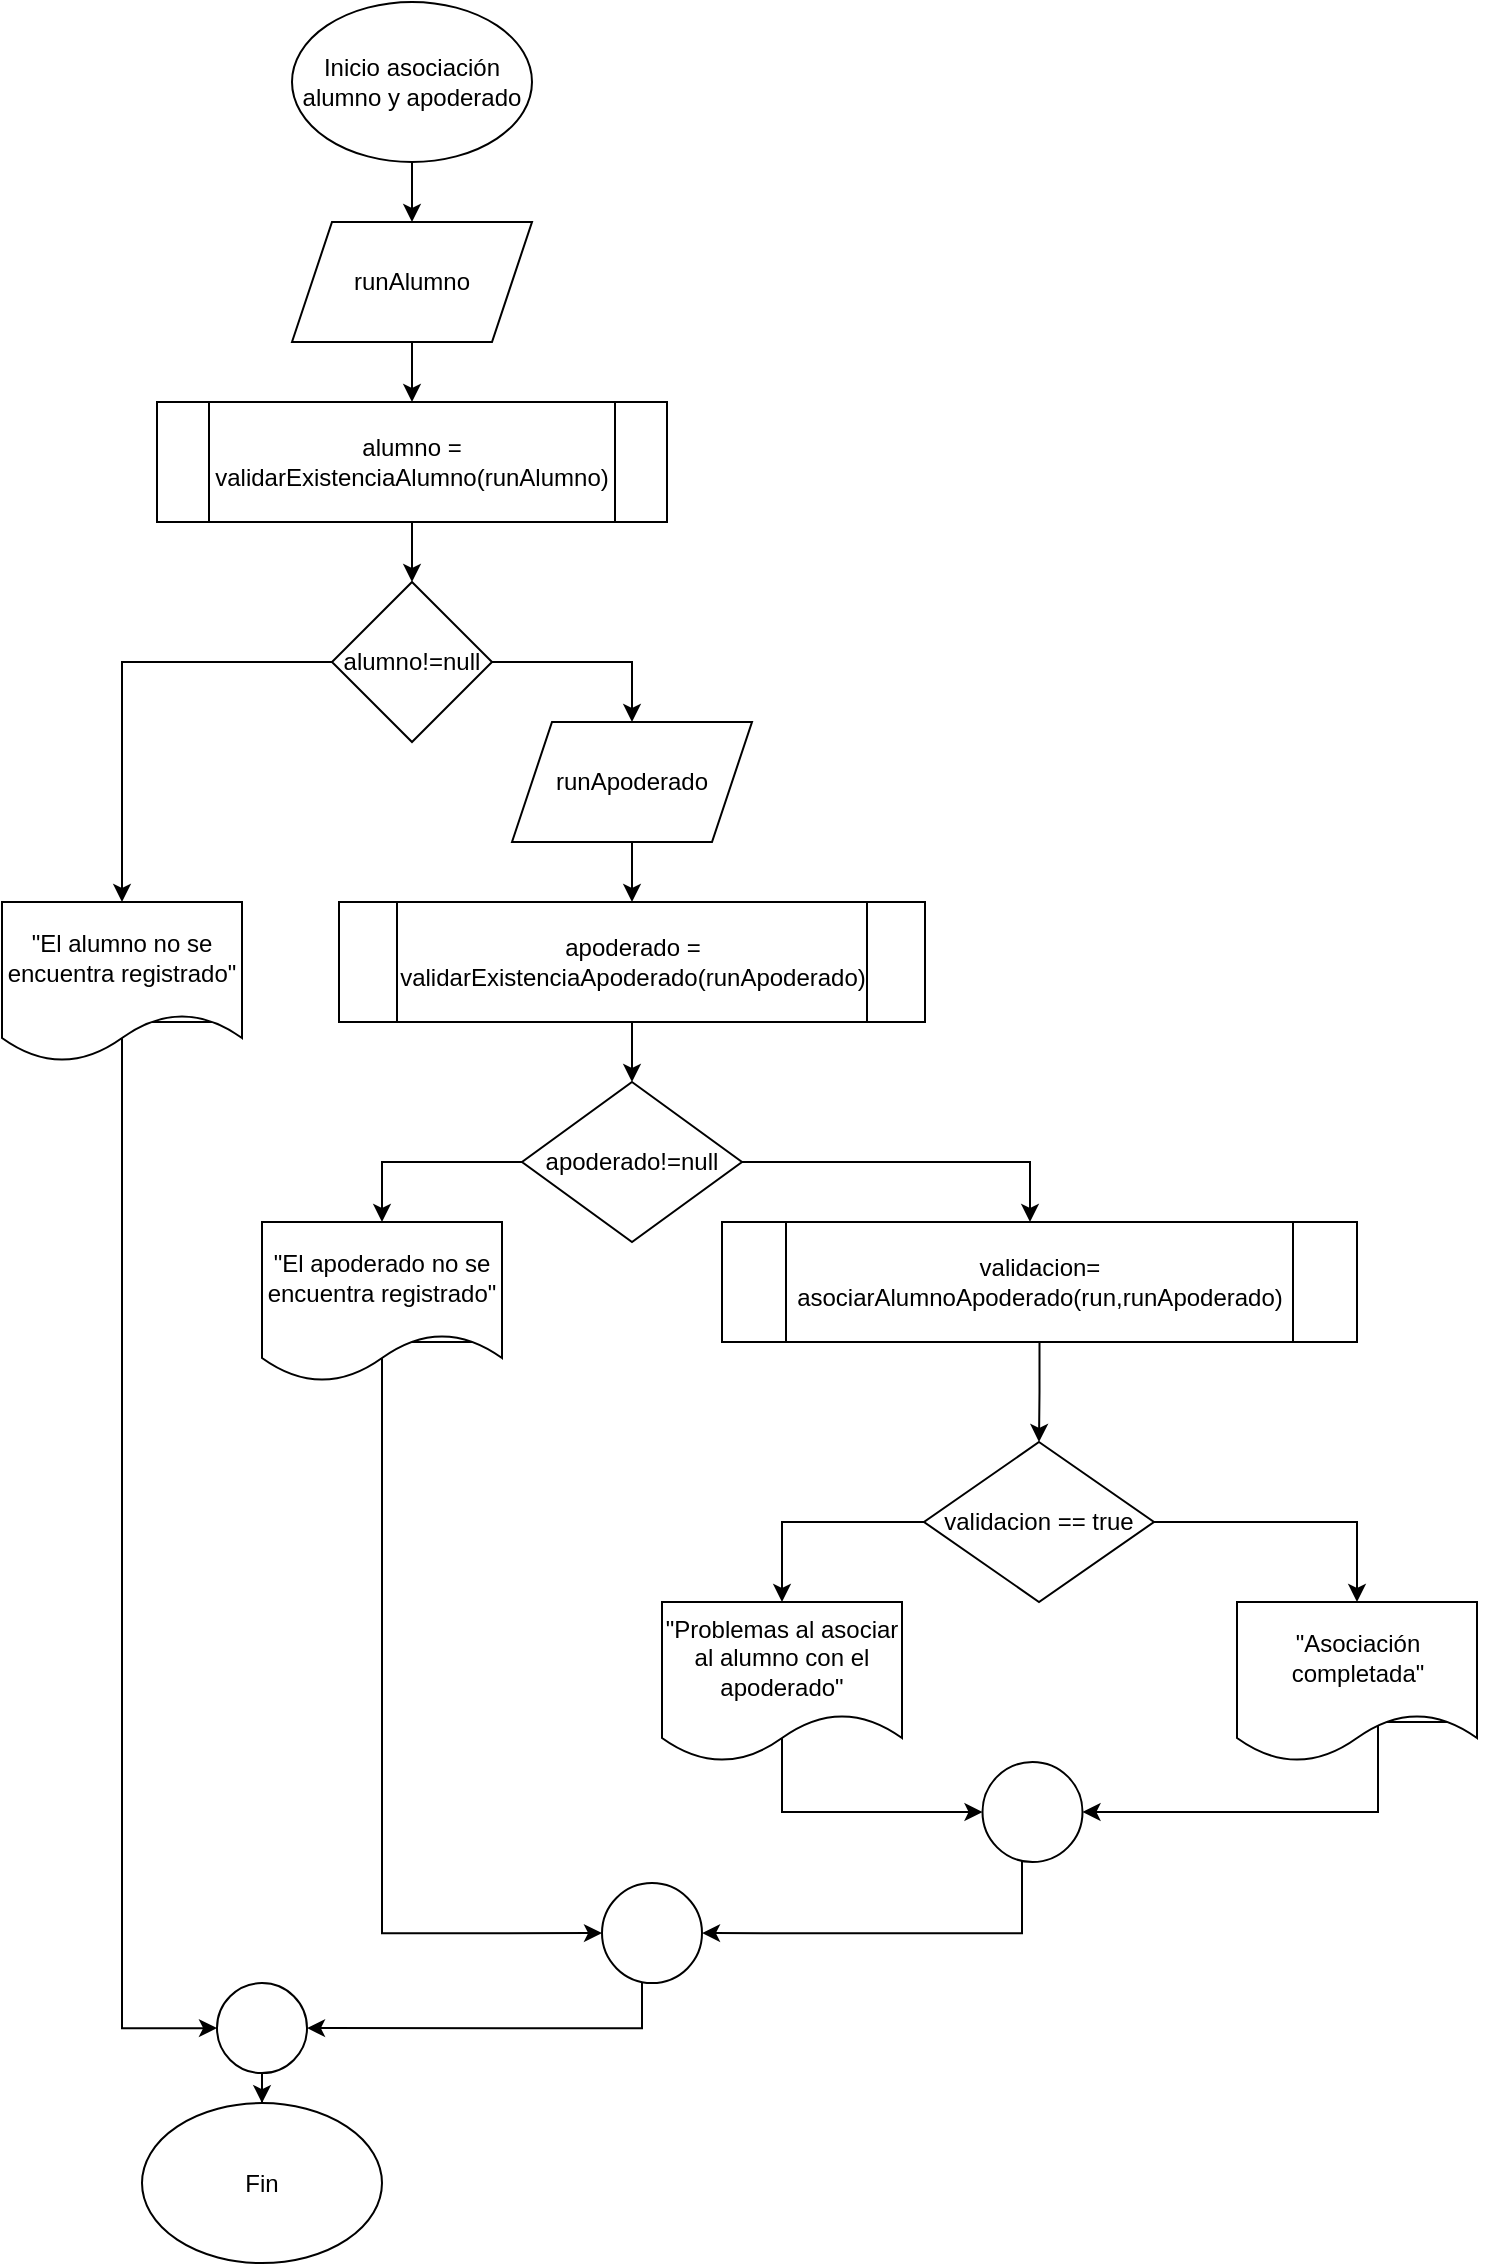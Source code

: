 <mxfile version="14.7.2" type="google"><diagram id="RcxuItztEx8uYOp93MhR" name="Page-1"><mxGraphModel dx="211" dy="579" grid="1" gridSize="10" guides="1" tooltips="1" connect="1" arrows="1" fold="1" page="1" pageScale="1" pageWidth="827" pageHeight="1169" math="0" shadow="0"><root><mxCell id="0"/><mxCell id="1" parent="0"/><mxCell id="nLsARYC6pzR1dyV_ongF-1" style="edgeStyle=orthogonalEdgeStyle;rounded=0;orthogonalLoop=1;jettySize=auto;html=1;" edge="1" parent="1" source="nLsARYC6pzR1dyV_ongF-2" target="nLsARYC6pzR1dyV_ongF-5"><mxGeometry relative="1" as="geometry"/></mxCell><mxCell id="nLsARYC6pzR1dyV_ongF-2" value="validacion=&lt;br&gt;asociarAlumnoApoderado(run,runApoderado)" style="shape=process;whiteSpace=wrap;html=1;backgroundOutline=1;" vertex="1" parent="1"><mxGeometry x="1250" y="620" width="317.5" height="60" as="geometry"/></mxCell><mxCell id="nLsARYC6pzR1dyV_ongF-3" style="edgeStyle=orthogonalEdgeStyle;rounded=0;orthogonalLoop=1;jettySize=auto;html=1;entryX=0.5;entryY=0;entryDx=0;entryDy=0;" edge="1" parent="1" source="nLsARYC6pzR1dyV_ongF-5" target="nLsARYC6pzR1dyV_ongF-7"><mxGeometry relative="1" as="geometry"/></mxCell><mxCell id="nLsARYC6pzR1dyV_ongF-4" style="edgeStyle=orthogonalEdgeStyle;rounded=0;orthogonalLoop=1;jettySize=auto;html=1;entryX=0.5;entryY=0;entryDx=0;entryDy=0;" edge="1" parent="1" source="nLsARYC6pzR1dyV_ongF-5" target="nLsARYC6pzR1dyV_ongF-9"><mxGeometry relative="1" as="geometry"/></mxCell><mxCell id="nLsARYC6pzR1dyV_ongF-5" value="validacion == true" style="rhombus;whiteSpace=wrap;html=1;" vertex="1" parent="1"><mxGeometry x="1351" y="730" width="115" height="80" as="geometry"/></mxCell><mxCell id="nLsARYC6pzR1dyV_ongF-6" style="edgeStyle=orthogonalEdgeStyle;rounded=0;orthogonalLoop=1;jettySize=auto;html=1;exitX=1;exitY=0.75;exitDx=0;exitDy=0;entryX=1;entryY=0.5;entryDx=0;entryDy=0;" edge="1" parent="1" source="nLsARYC6pzR1dyV_ongF-7" target="nLsARYC6pzR1dyV_ongF-11"><mxGeometry relative="1" as="geometry"><mxPoint x="1435" y="921" as="targetPoint"/><Array as="points"><mxPoint x="1578" y="870"/><mxPoint x="1578" y="915"/></Array></mxGeometry></mxCell><mxCell id="nLsARYC6pzR1dyV_ongF-7" value="&quot;Asociación completada&quot;" style="shape=document;whiteSpace=wrap;html=1;boundedLbl=1;" vertex="1" parent="1"><mxGeometry x="1507.5" y="810" width="120" height="80" as="geometry"/></mxCell><mxCell id="nLsARYC6pzR1dyV_ongF-8" style="edgeStyle=orthogonalEdgeStyle;rounded=0;orthogonalLoop=1;jettySize=auto;html=1;exitX=0;exitY=0.75;exitDx=0;exitDy=0;entryX=0;entryY=0.5;entryDx=0;entryDy=0;" edge="1" parent="1" source="nLsARYC6pzR1dyV_ongF-9" target="nLsARYC6pzR1dyV_ongF-11"><mxGeometry relative="1" as="geometry"><mxPoint x="1385" y="921" as="targetPoint"/><Array as="points"><mxPoint x="1280" y="870"/><mxPoint x="1280" y="915"/></Array></mxGeometry></mxCell><mxCell id="nLsARYC6pzR1dyV_ongF-9" value="&quot;Problemas al asociar al alumno con el apoderado&quot;" style="shape=document;whiteSpace=wrap;html=1;boundedLbl=1;" vertex="1" parent="1"><mxGeometry x="1220" y="810" width="120" height="80" as="geometry"/></mxCell><mxCell id="nLsARYC6pzR1dyV_ongF-10" style="edgeStyle=orthogonalEdgeStyle;rounded=0;orthogonalLoop=1;jettySize=auto;html=1;entryX=1;entryY=0.5;entryDx=0;entryDy=0;" edge="1" parent="1" target="nLsARYC6pzR1dyV_ongF-33"><mxGeometry relative="1" as="geometry"><Array as="points"><mxPoint x="1400" y="976"/></Array><mxPoint x="1400" y="920.003" as="sourcePoint"/><mxPoint x="1240" y="965.56" as="targetPoint"/></mxGeometry></mxCell><mxCell id="nLsARYC6pzR1dyV_ongF-11" value="" style="ellipse;whiteSpace=wrap;html=1;aspect=fixed;" vertex="1" parent="1"><mxGeometry x="1380.25" y="890" width="50" height="50" as="geometry"/></mxCell><mxCell id="nLsARYC6pzR1dyV_ongF-12" style="edgeStyle=orthogonalEdgeStyle;rounded=0;orthogonalLoop=1;jettySize=auto;html=1;entryX=0.5;entryY=0;entryDx=0;entryDy=0;" edge="1" parent="1" source="nLsARYC6pzR1dyV_ongF-13" target="nLsARYC6pzR1dyV_ongF-15"><mxGeometry relative="1" as="geometry"/></mxCell><mxCell id="nLsARYC6pzR1dyV_ongF-13" value="Inicio asociación alumno y apoderado" style="ellipse;whiteSpace=wrap;html=1;" vertex="1" parent="1"><mxGeometry x="1035" y="10" width="120" height="80" as="geometry"/></mxCell><mxCell id="nLsARYC6pzR1dyV_ongF-14" style="edgeStyle=orthogonalEdgeStyle;rounded=0;orthogonalLoop=1;jettySize=auto;html=1;" edge="1" parent="1" source="nLsARYC6pzR1dyV_ongF-15" target="nLsARYC6pzR1dyV_ongF-17"><mxGeometry relative="1" as="geometry"/></mxCell><mxCell id="nLsARYC6pzR1dyV_ongF-15" value="runAlumno" style="shape=parallelogram;perimeter=parallelogramPerimeter;whiteSpace=wrap;html=1;fixedSize=1;" vertex="1" parent="1"><mxGeometry x="1035" y="120" width="120" height="60" as="geometry"/></mxCell><mxCell id="nLsARYC6pzR1dyV_ongF-16" style="edgeStyle=orthogonalEdgeStyle;rounded=0;orthogonalLoop=1;jettySize=auto;html=1;exitX=0.5;exitY=1;exitDx=0;exitDy=0;" edge="1" parent="1" source="nLsARYC6pzR1dyV_ongF-17" target="nLsARYC6pzR1dyV_ongF-20"><mxGeometry relative="1" as="geometry"/></mxCell><mxCell id="nLsARYC6pzR1dyV_ongF-17" value="alumno = validarExistenciaAlumno(runAlumno)" style="shape=process;whiteSpace=wrap;html=1;backgroundOutline=1;" vertex="1" parent="1"><mxGeometry x="967.5" y="210" width="255" height="60" as="geometry"/></mxCell><mxCell id="nLsARYC6pzR1dyV_ongF-18" style="edgeStyle=orthogonalEdgeStyle;rounded=0;orthogonalLoop=1;jettySize=auto;html=1;exitX=1;exitY=0.5;exitDx=0;exitDy=0;entryX=0.5;entryY=0;entryDx=0;entryDy=0;" edge="1" parent="1" source="nLsARYC6pzR1dyV_ongF-20" target="nLsARYC6pzR1dyV_ongF-22"><mxGeometry relative="1" as="geometry"/></mxCell><mxCell id="nLsARYC6pzR1dyV_ongF-19" style="edgeStyle=orthogonalEdgeStyle;rounded=0;orthogonalLoop=1;jettySize=auto;html=1;exitX=0;exitY=0.5;exitDx=0;exitDy=0;entryX=0.5;entryY=0;entryDx=0;entryDy=0;" edge="1" parent="1" source="nLsARYC6pzR1dyV_ongF-20" target="nLsARYC6pzR1dyV_ongF-26"><mxGeometry relative="1" as="geometry"/></mxCell><mxCell id="nLsARYC6pzR1dyV_ongF-20" value="alumno!=null" style="rhombus;whiteSpace=wrap;html=1;" vertex="1" parent="1"><mxGeometry x="1055" y="300" width="80" height="80" as="geometry"/></mxCell><mxCell id="nLsARYC6pzR1dyV_ongF-21" style="edgeStyle=orthogonalEdgeStyle;rounded=0;orthogonalLoop=1;jettySize=auto;html=1;" edge="1" parent="1" source="nLsARYC6pzR1dyV_ongF-22" target="nLsARYC6pzR1dyV_ongF-24"><mxGeometry relative="1" as="geometry"/></mxCell><mxCell id="nLsARYC6pzR1dyV_ongF-22" value="runApoderado" style="shape=parallelogram;perimeter=parallelogramPerimeter;whiteSpace=wrap;html=1;fixedSize=1;" vertex="1" parent="1"><mxGeometry x="1145" y="370" width="120" height="60" as="geometry"/></mxCell><mxCell id="nLsARYC6pzR1dyV_ongF-23" style="edgeStyle=orthogonalEdgeStyle;rounded=0;orthogonalLoop=1;jettySize=auto;html=1;exitX=0.5;exitY=1;exitDx=0;exitDy=0;" edge="1" parent="1" source="nLsARYC6pzR1dyV_ongF-24" target="nLsARYC6pzR1dyV_ongF-29"><mxGeometry relative="1" as="geometry"/></mxCell><mxCell id="nLsARYC6pzR1dyV_ongF-24" value="apoderado = validarExistenciaApoderado(runApoderado)" style="shape=process;whiteSpace=wrap;html=1;backgroundOutline=1;" vertex="1" parent="1"><mxGeometry x="1058.5" y="460" width="293" height="60" as="geometry"/></mxCell><mxCell id="nLsARYC6pzR1dyV_ongF-25" style="edgeStyle=orthogonalEdgeStyle;rounded=0;orthogonalLoop=1;jettySize=auto;html=1;exitX=1;exitY=0.75;exitDx=0;exitDy=0;entryX=0;entryY=0.5;entryDx=0;entryDy=0;" edge="1" parent="1" source="nLsARYC6pzR1dyV_ongF-26" target="nLsARYC6pzR1dyV_ongF-35"><mxGeometry relative="1" as="geometry"><Array as="points"><mxPoint x="950" y="520"/><mxPoint x="950" y="1023"/></Array></mxGeometry></mxCell><mxCell id="nLsARYC6pzR1dyV_ongF-26" value="&quot;El alumno no se encuentra registrado&quot;" style="shape=document;whiteSpace=wrap;html=1;boundedLbl=1;" vertex="1" parent="1"><mxGeometry x="890" y="460" width="120" height="80" as="geometry"/></mxCell><mxCell id="nLsARYC6pzR1dyV_ongF-27" style="edgeStyle=orthogonalEdgeStyle;rounded=0;orthogonalLoop=1;jettySize=auto;html=1;entryX=0.5;entryY=0;entryDx=0;entryDy=0;" edge="1" parent="1" source="nLsARYC6pzR1dyV_ongF-29" target="nLsARYC6pzR1dyV_ongF-31"><mxGeometry relative="1" as="geometry"/></mxCell><mxCell id="nLsARYC6pzR1dyV_ongF-28" style="edgeStyle=orthogonalEdgeStyle;rounded=0;orthogonalLoop=1;jettySize=auto;html=1;" edge="1" parent="1" source="nLsARYC6pzR1dyV_ongF-29" target="nLsARYC6pzR1dyV_ongF-2"><mxGeometry relative="1" as="geometry"><Array as="points"><mxPoint x="1404" y="590"/></Array></mxGeometry></mxCell><mxCell id="nLsARYC6pzR1dyV_ongF-29" value="apoderado!=null" style="rhombus;whiteSpace=wrap;html=1;" vertex="1" parent="1"><mxGeometry x="1150" y="550" width="110" height="80" as="geometry"/></mxCell><mxCell id="nLsARYC6pzR1dyV_ongF-30" style="edgeStyle=orthogonalEdgeStyle;rounded=0;orthogonalLoop=1;jettySize=auto;html=1;exitX=1;exitY=0.75;exitDx=0;exitDy=0;entryX=0;entryY=0.5;entryDx=0;entryDy=0;" edge="1" parent="1" source="nLsARYC6pzR1dyV_ongF-31" target="nLsARYC6pzR1dyV_ongF-33"><mxGeometry relative="1" as="geometry"><Array as="points"><mxPoint x="1080" y="680"/><mxPoint x="1080" y="976"/></Array><mxPoint x="1190" y="985" as="targetPoint"/></mxGeometry></mxCell><mxCell id="nLsARYC6pzR1dyV_ongF-31" value="&quot;El apoderado no se encuentra registrado&quot;" style="shape=document;whiteSpace=wrap;html=1;boundedLbl=1;" vertex="1" parent="1"><mxGeometry x="1020" y="620" width="120" height="80" as="geometry"/></mxCell><mxCell id="nLsARYC6pzR1dyV_ongF-32" style="edgeStyle=orthogonalEdgeStyle;rounded=0;orthogonalLoop=1;jettySize=auto;html=1;entryX=1;entryY=0.5;entryDx=0;entryDy=0;" edge="1" parent="1" source="nLsARYC6pzR1dyV_ongF-33" target="nLsARYC6pzR1dyV_ongF-35"><mxGeometry relative="1" as="geometry"><Array as="points"><mxPoint x="1210" y="1023.56"/></Array></mxGeometry></mxCell><mxCell id="nLsARYC6pzR1dyV_ongF-33" value="" style="ellipse;whiteSpace=wrap;html=1;aspect=fixed;" vertex="1" parent="1"><mxGeometry x="1190" y="950.56" width="50" height="50" as="geometry"/></mxCell><mxCell id="nLsARYC6pzR1dyV_ongF-34" style="edgeStyle=orthogonalEdgeStyle;rounded=0;orthogonalLoop=1;jettySize=auto;html=1;" edge="1" parent="1" source="nLsARYC6pzR1dyV_ongF-35" target="nLsARYC6pzR1dyV_ongF-36"><mxGeometry relative="1" as="geometry"/></mxCell><mxCell id="nLsARYC6pzR1dyV_ongF-35" value="" style="ellipse;whiteSpace=wrap;html=1;aspect=fixed;" vertex="1" parent="1"><mxGeometry x="997.5" y="1000.56" width="45" height="45" as="geometry"/></mxCell><mxCell id="nLsARYC6pzR1dyV_ongF-36" value="Fin" style="ellipse;whiteSpace=wrap;html=1;" vertex="1" parent="1"><mxGeometry x="960" y="1060.56" width="120" height="80" as="geometry"/></mxCell></root></mxGraphModel></diagram></mxfile>
